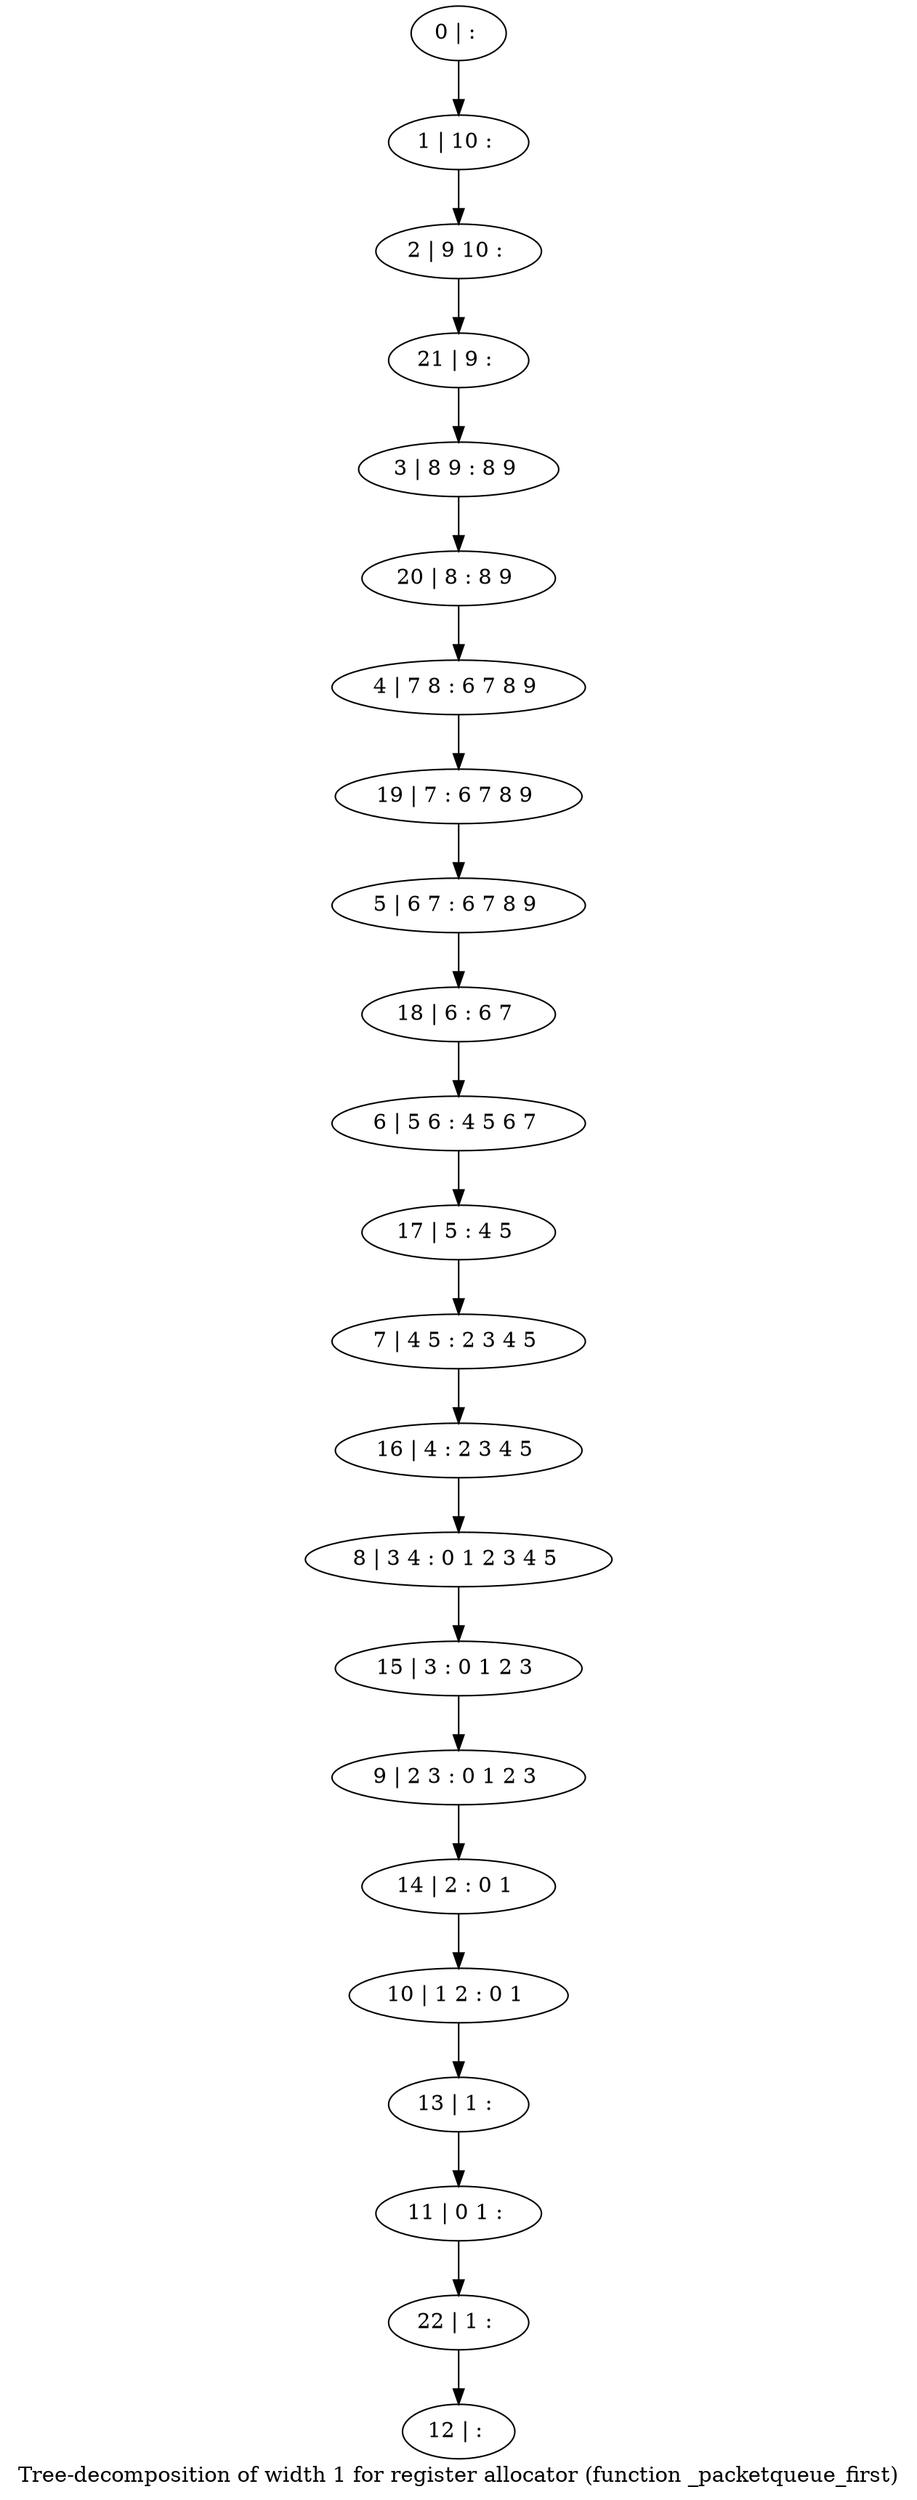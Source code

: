 digraph G {
graph [label="Tree-decomposition of width 1 for register allocator (function _packetqueue_first)"]
0[label="0 | : "];
1[label="1 | 10 : "];
2[label="2 | 9 10 : "];
3[label="3 | 8 9 : 8 9 "];
4[label="4 | 7 8 : 6 7 8 9 "];
5[label="5 | 6 7 : 6 7 8 9 "];
6[label="6 | 5 6 : 4 5 6 7 "];
7[label="7 | 4 5 : 2 3 4 5 "];
8[label="8 | 3 4 : 0 1 2 3 4 5 "];
9[label="9 | 2 3 : 0 1 2 3 "];
10[label="10 | 1 2 : 0 1 "];
11[label="11 | 0 1 : "];
12[label="12 | : "];
13[label="13 | 1 : "];
14[label="14 | 2 : 0 1 "];
15[label="15 | 3 : 0 1 2 3 "];
16[label="16 | 4 : 2 3 4 5 "];
17[label="17 | 5 : 4 5 "];
18[label="18 | 6 : 6 7 "];
19[label="19 | 7 : 6 7 8 9 "];
20[label="20 | 8 : 8 9 "];
21[label="21 | 9 : "];
22[label="22 | 1 : "];
0->1 ;
1->2 ;
13->11 ;
10->13 ;
14->10 ;
9->14 ;
15->9 ;
8->15 ;
16->8 ;
7->16 ;
17->7 ;
6->17 ;
18->6 ;
5->18 ;
19->5 ;
4->19 ;
20->4 ;
3->20 ;
21->3 ;
2->21 ;
22->12 ;
11->22 ;
}
